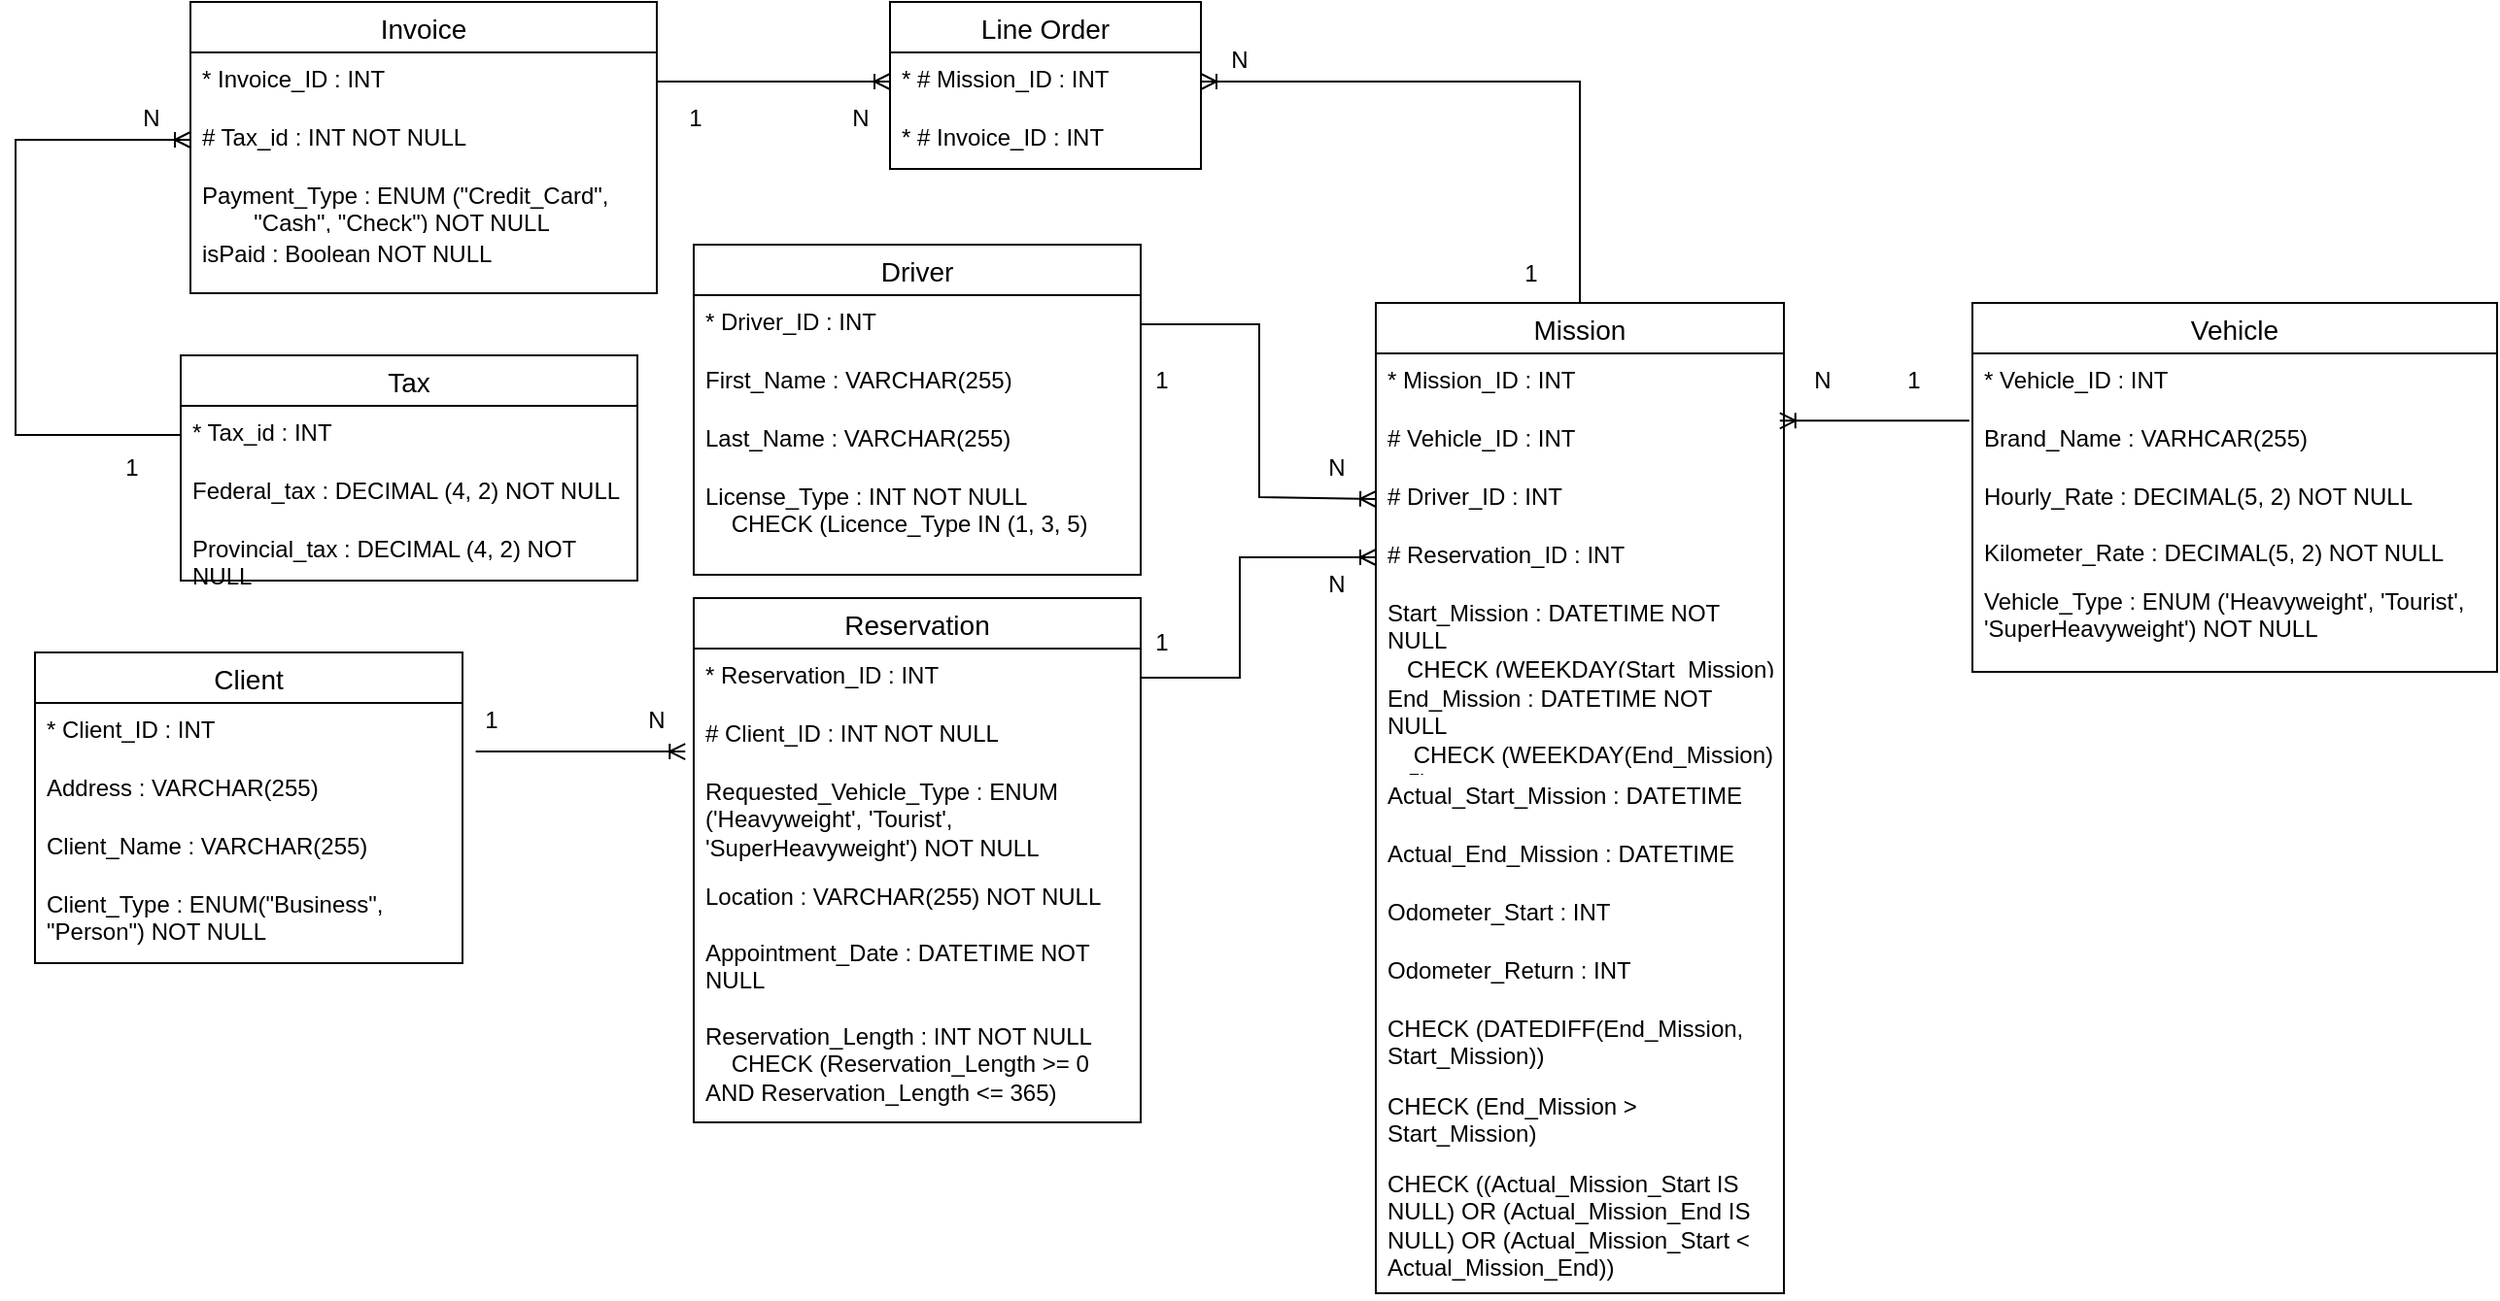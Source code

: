 <mxfile version="22.1.5" type="device">
  <diagram id="R2lEEEUBdFMjLlhIrx00" name="Page-1">
    <mxGraphModel dx="2350" dy="730" grid="1" gridSize="10" guides="1" tooltips="1" connect="1" arrows="1" fold="1" page="1" pageScale="1" pageWidth="850" pageHeight="1100" math="0" shadow="0" extFonts="Permanent Marker^https://fonts.googleapis.com/css?family=Permanent+Marker">
      <root>
        <mxCell id="0" />
        <mxCell id="1" parent="0" />
        <mxCell id="akXxFOU8DNpJ8hJ18WZi-14" value="Mission" style="swimlane;fontStyle=0;childLayout=stackLayout;horizontal=1;startSize=26;horizontalStack=0;resizeParent=1;resizeParentMax=0;resizeLast=0;collapsible=1;marginBottom=0;align=center;fontSize=14;" parent="1" vertex="1">
          <mxGeometry x="150" y="370" width="210" height="510" as="geometry" />
        </mxCell>
        <mxCell id="akXxFOU8DNpJ8hJ18WZi-15" value="* Mission_ID : INT" style="text;strokeColor=none;fillColor=none;spacingLeft=4;spacingRight=4;overflow=hidden;rotatable=0;points=[[0,0.5],[1,0.5]];portConstraint=eastwest;fontSize=12;whiteSpace=wrap;html=1;" parent="akXxFOU8DNpJ8hJ18WZi-14" vertex="1">
          <mxGeometry y="26" width="210" height="30" as="geometry" />
        </mxCell>
        <mxCell id="akXxFOU8DNpJ8hJ18WZi-16" value="&lt;div&gt;# Vehicle_ID : INT&lt;br&gt;&lt;/div&gt;" style="text;strokeColor=none;fillColor=none;spacingLeft=4;spacingRight=4;overflow=hidden;rotatable=0;points=[[0,0.5],[1,0.5]];portConstraint=eastwest;fontSize=12;whiteSpace=wrap;html=1;" parent="akXxFOU8DNpJ8hJ18WZi-14" vertex="1">
          <mxGeometry y="56" width="210" height="30" as="geometry" />
        </mxCell>
        <mxCell id="dKVeqmf3rWd-lL4ULNfH-48" value="# Driver_ID : INT" style="text;strokeColor=none;fillColor=none;spacingLeft=4;spacingRight=4;overflow=hidden;rotatable=0;points=[[0,0.5],[1,0.5]];portConstraint=eastwest;fontSize=12;whiteSpace=wrap;html=1;" parent="akXxFOU8DNpJ8hJ18WZi-14" vertex="1">
          <mxGeometry y="86" width="210" height="30" as="geometry" />
        </mxCell>
        <mxCell id="dKVeqmf3rWd-lL4ULNfH-49" value="# Reservation_ID : INT" style="text;strokeColor=none;fillColor=none;spacingLeft=4;spacingRight=4;overflow=hidden;rotatable=0;points=[[0,0.5],[1,0.5]];portConstraint=eastwest;fontSize=12;whiteSpace=wrap;html=1;" parent="akXxFOU8DNpJ8hJ18WZi-14" vertex="1">
          <mxGeometry y="116" width="210" height="30" as="geometry" />
        </mxCell>
        <mxCell id="dKVeqmf3rWd-lL4ULNfH-61" value="&lt;div&gt;Start_Mission : DATETIME NOT NULL&lt;/div&gt;&lt;div&gt;&amp;nbsp;&amp;nbsp; CHECK (WEEKDAY(Start_Mission) &amp;lt; 5)&lt;br&gt;&lt;/div&gt;" style="text;strokeColor=none;fillColor=none;spacingLeft=4;spacingRight=4;overflow=hidden;rotatable=0;points=[[0,0.5],[1,0.5]];portConstraint=eastwest;fontSize=12;whiteSpace=wrap;html=1;" parent="akXxFOU8DNpJ8hJ18WZi-14" vertex="1">
          <mxGeometry y="146" width="210" height="44" as="geometry" />
        </mxCell>
        <mxCell id="dKVeqmf3rWd-lL4ULNfH-62" value="&lt;div&gt;End_Mission : DATETIME NOT NULL&lt;/div&gt;&lt;div&gt;&amp;nbsp;&amp;nbsp;&amp;nbsp; CHECK (WEEKDAY(End_Mission) &amp;lt; 5)&lt;br&gt;&lt;/div&gt;" style="text;strokeColor=none;fillColor=none;spacingLeft=4;spacingRight=4;overflow=hidden;rotatable=0;points=[[0,0.5],[1,0.5]];portConstraint=eastwest;fontSize=12;whiteSpace=wrap;html=1;" parent="akXxFOU8DNpJ8hJ18WZi-14" vertex="1">
          <mxGeometry y="190" width="210" height="50" as="geometry" />
        </mxCell>
        <mxCell id="S5_aVqYSwiM6wcFeoej1-1" value="Actual_Start_Mission : DATETIME" style="text;strokeColor=none;fillColor=none;spacingLeft=4;spacingRight=4;overflow=hidden;rotatable=0;points=[[0,0.5],[1,0.5]];portConstraint=eastwest;fontSize=12;whiteSpace=wrap;html=1;" parent="akXxFOU8DNpJ8hJ18WZi-14" vertex="1">
          <mxGeometry y="240" width="210" height="30" as="geometry" />
        </mxCell>
        <mxCell id="S5_aVqYSwiM6wcFeoej1-2" value="Actual_End_Mission : DATETIME" style="text;strokeColor=none;fillColor=none;spacingLeft=4;spacingRight=4;overflow=hidden;rotatable=0;points=[[0,0.5],[1,0.5]];portConstraint=eastwest;fontSize=12;whiteSpace=wrap;html=1;" parent="akXxFOU8DNpJ8hJ18WZi-14" vertex="1">
          <mxGeometry y="270" width="210" height="30" as="geometry" />
        </mxCell>
        <mxCell id="dKVeqmf3rWd-lL4ULNfH-63" value="Odometer_Start : INT" style="text;strokeColor=none;fillColor=none;spacingLeft=4;spacingRight=4;overflow=hidden;rotatable=0;points=[[0,0.5],[1,0.5]];portConstraint=eastwest;fontSize=12;whiteSpace=wrap;html=1;" parent="akXxFOU8DNpJ8hJ18WZi-14" vertex="1">
          <mxGeometry y="300" width="210" height="30" as="geometry" />
        </mxCell>
        <mxCell id="dKVeqmf3rWd-lL4ULNfH-64" value="Odometer_Return : INT" style="text;strokeColor=none;fillColor=none;spacingLeft=4;spacingRight=4;overflow=hidden;rotatable=0;points=[[0,0.5],[1,0.5]];portConstraint=eastwest;fontSize=12;whiteSpace=wrap;html=1;" parent="akXxFOU8DNpJ8hJ18WZi-14" vertex="1">
          <mxGeometry y="330" width="210" height="30" as="geometry" />
        </mxCell>
        <mxCell id="e5wr0-0nrNTTmGr7M1DS-4" value="CHECK (DATEDIFF(End_Mission, Start_Mission))" style="text;strokeColor=none;fillColor=none;spacingLeft=4;spacingRight=4;overflow=hidden;rotatable=0;points=[[0,0.5],[1,0.5]];portConstraint=eastwest;fontSize=12;whiteSpace=wrap;html=1;" vertex="1" parent="akXxFOU8DNpJ8hJ18WZi-14">
          <mxGeometry y="360" width="210" height="40" as="geometry" />
        </mxCell>
        <mxCell id="e5wr0-0nrNTTmGr7M1DS-5" value="CHECK (End_Mission &amp;gt; Start_Mission)" style="text;strokeColor=none;fillColor=none;spacingLeft=4;spacingRight=4;overflow=hidden;rotatable=0;points=[[0,0.5],[1,0.5]];portConstraint=eastwest;fontSize=12;whiteSpace=wrap;html=1;" vertex="1" parent="akXxFOU8DNpJ8hJ18WZi-14">
          <mxGeometry y="400" width="210" height="40" as="geometry" />
        </mxCell>
        <mxCell id="e5wr0-0nrNTTmGr7M1DS-6" value="CHECK ((Actual_Mission_Start IS NULL) OR (Actual_Mission_End IS NULL) OR (Actual_Mission_Start &amp;lt; Actual_Mission_End)) " style="text;strokeColor=none;fillColor=none;spacingLeft=4;spacingRight=4;overflow=hidden;rotatable=0;points=[[0,0.5],[1,0.5]];portConstraint=eastwest;fontSize=12;whiteSpace=wrap;html=1;" vertex="1" parent="akXxFOU8DNpJ8hJ18WZi-14">
          <mxGeometry y="440" width="210" height="70" as="geometry" />
        </mxCell>
        <mxCell id="akXxFOU8DNpJ8hJ18WZi-25" value="Driver" style="swimlane;fontStyle=0;childLayout=stackLayout;horizontal=1;startSize=26;horizontalStack=0;resizeParent=1;resizeParentMax=0;resizeLast=0;collapsible=1;marginBottom=0;align=center;fontSize=14;" parent="1" vertex="1">
          <mxGeometry x="-201" y="340" width="230" height="170" as="geometry" />
        </mxCell>
        <mxCell id="akXxFOU8DNpJ8hJ18WZi-26" value="* Driver_ID : INT" style="text;strokeColor=none;fillColor=none;spacingLeft=4;spacingRight=4;overflow=hidden;rotatable=0;points=[[0,0.5],[1,0.5]];portConstraint=eastwest;fontSize=12;whiteSpace=wrap;html=1;" parent="akXxFOU8DNpJ8hJ18WZi-25" vertex="1">
          <mxGeometry y="26" width="230" height="30" as="geometry" />
        </mxCell>
        <mxCell id="oXsoJv8cmBUGQ4QZ2bJ9-38" value="First_Name : VARCHAR(255)" style="text;strokeColor=none;fillColor=none;spacingLeft=4;spacingRight=4;overflow=hidden;rotatable=0;points=[[0,0.5],[1,0.5]];portConstraint=eastwest;fontSize=12;whiteSpace=wrap;html=1;" parent="akXxFOU8DNpJ8hJ18WZi-25" vertex="1">
          <mxGeometry y="56" width="230" height="30" as="geometry" />
        </mxCell>
        <mxCell id="oXsoJv8cmBUGQ4QZ2bJ9-39" value="Last_Name : VARCHAR(255)" style="text;strokeColor=none;fillColor=none;spacingLeft=4;spacingRight=4;overflow=hidden;rotatable=0;points=[[0,0.5],[1,0.5]];portConstraint=eastwest;fontSize=12;whiteSpace=wrap;html=1;" parent="akXxFOU8DNpJ8hJ18WZi-25" vertex="1">
          <mxGeometry y="86" width="230" height="30" as="geometry" />
        </mxCell>
        <mxCell id="oXsoJv8cmBUGQ4QZ2bJ9-40" value="&lt;div&gt;License_Type : INT NOT NULL&lt;br&gt;&lt;/div&gt;&lt;div&gt;&amp;nbsp;&amp;nbsp;&amp;nbsp; CHECK (Licence_Type IN (1, 3, 5)&lt;br&gt;&lt;/div&gt;" style="text;strokeColor=none;fillColor=none;spacingLeft=4;spacingRight=4;overflow=hidden;rotatable=0;points=[[0,0.5],[1,0.5]];portConstraint=eastwest;fontSize=12;whiteSpace=wrap;html=1;" parent="akXxFOU8DNpJ8hJ18WZi-25" vertex="1">
          <mxGeometry y="116" width="230" height="54" as="geometry" />
        </mxCell>
        <mxCell id="akXxFOU8DNpJ8hJ18WZi-30" value="Client" style="swimlane;fontStyle=0;childLayout=stackLayout;horizontal=1;startSize=26;horizontalStack=0;resizeParent=1;resizeParentMax=0;resizeLast=0;collapsible=1;marginBottom=0;align=center;fontSize=14;" parent="1" vertex="1">
          <mxGeometry x="-540" y="550" width="220" height="160" as="geometry" />
        </mxCell>
        <mxCell id="akXxFOU8DNpJ8hJ18WZi-31" value="* Client_ID : INT" style="text;strokeColor=none;fillColor=none;spacingLeft=4;spacingRight=4;overflow=hidden;rotatable=0;points=[[0,0.5],[1,0.5]];portConstraint=eastwest;fontSize=12;whiteSpace=wrap;html=1;" parent="akXxFOU8DNpJ8hJ18WZi-30" vertex="1">
          <mxGeometry y="26" width="220" height="30" as="geometry" />
        </mxCell>
        <mxCell id="oXsoJv8cmBUGQ4QZ2bJ9-37" value="Address : VARCHAR(255)" style="text;strokeColor=none;fillColor=none;spacingLeft=4;spacingRight=4;overflow=hidden;rotatable=0;points=[[0,0.5],[1,0.5]];portConstraint=eastwest;fontSize=12;whiteSpace=wrap;html=1;" parent="akXxFOU8DNpJ8hJ18WZi-30" vertex="1">
          <mxGeometry y="56" width="220" height="30" as="geometry" />
        </mxCell>
        <mxCell id="e5wr0-0nrNTTmGr7M1DS-2" value="Client_Name : VARCHAR(255)" style="text;strokeColor=none;fillColor=none;spacingLeft=4;spacingRight=4;overflow=hidden;rotatable=0;points=[[0,0.5],[1,0.5]];portConstraint=eastwest;fontSize=12;whiteSpace=wrap;html=1;" vertex="1" parent="akXxFOU8DNpJ8hJ18WZi-30">
          <mxGeometry y="86" width="220" height="30" as="geometry" />
        </mxCell>
        <mxCell id="oXsoJv8cmBUGQ4QZ2bJ9-26" value="Client_Type : ENUM(&quot;Business&quot;, &quot;Person&quot;) NOT NULL" style="text;strokeColor=none;fillColor=none;spacingLeft=4;spacingRight=4;overflow=hidden;rotatable=0;points=[[0,0.5],[1,0.5]];portConstraint=eastwest;fontSize=12;whiteSpace=wrap;html=1;" parent="akXxFOU8DNpJ8hJ18WZi-30" vertex="1">
          <mxGeometry y="116" width="220" height="44" as="geometry" />
        </mxCell>
        <mxCell id="HXT0rlTHmQGawke6wT0S-26" value="Line Order" style="swimlane;fontStyle=0;childLayout=stackLayout;horizontal=1;startSize=26;horizontalStack=0;resizeParent=1;resizeParentMax=0;resizeLast=0;collapsible=1;marginBottom=0;align=center;fontSize=14;" parent="1" vertex="1">
          <mxGeometry x="-100" y="215" width="160" height="86" as="geometry" />
        </mxCell>
        <mxCell id="HXT0rlTHmQGawke6wT0S-27" value="* # Mission_ID : INT" style="text;strokeColor=none;fillColor=none;spacingLeft=4;spacingRight=4;overflow=hidden;rotatable=0;points=[[0,0.5],[1,0.5]];portConstraint=eastwest;fontSize=12;whiteSpace=wrap;html=1;" parent="HXT0rlTHmQGawke6wT0S-26" vertex="1">
          <mxGeometry y="26" width="160" height="30" as="geometry" />
        </mxCell>
        <mxCell id="HXT0rlTHmQGawke6wT0S-28" value="* # Invoice_ID : INT" style="text;strokeColor=none;fillColor=none;spacingLeft=4;spacingRight=4;overflow=hidden;rotatable=0;points=[[0,0.5],[1,0.5]];portConstraint=eastwest;fontSize=12;whiteSpace=wrap;html=1;" parent="HXT0rlTHmQGawke6wT0S-26" vertex="1">
          <mxGeometry y="56" width="160" height="30" as="geometry" />
        </mxCell>
        <mxCell id="HXT0rlTHmQGawke6wT0S-30" value="Invoice" style="swimlane;fontStyle=0;childLayout=stackLayout;horizontal=1;startSize=26;horizontalStack=0;resizeParent=1;resizeParentMax=0;resizeLast=0;collapsible=1;marginBottom=0;align=center;fontSize=14;" parent="1" vertex="1">
          <mxGeometry x="-460" y="215" width="240" height="150" as="geometry" />
        </mxCell>
        <mxCell id="HXT0rlTHmQGawke6wT0S-31" value="* Invoice_ID : INT" style="text;strokeColor=none;fillColor=none;spacingLeft=4;spacingRight=4;overflow=hidden;rotatable=0;points=[[0,0.5],[1,0.5]];portConstraint=eastwest;fontSize=12;whiteSpace=wrap;html=1;" parent="HXT0rlTHmQGawke6wT0S-30" vertex="1">
          <mxGeometry y="26" width="240" height="30" as="geometry" />
        </mxCell>
        <mxCell id="dKVeqmf3rWd-lL4ULNfH-33" value="# Tax_id : INT NOT NULL" style="text;strokeColor=none;fillColor=none;spacingLeft=4;spacingRight=4;overflow=hidden;rotatable=0;points=[[0,0.5],[1,0.5]];portConstraint=eastwest;fontSize=12;whiteSpace=wrap;html=1;" parent="HXT0rlTHmQGawke6wT0S-30" vertex="1">
          <mxGeometry y="56" width="240" height="30" as="geometry" />
        </mxCell>
        <mxCell id="HXT0rlTHmQGawke6wT0S-32" value="Payment_Type : ENUM (&quot;Credit_Card&quot;, &lt;span style=&quot;white-space: pre;&quot;&gt;&#x9;&lt;/span&gt;&quot;Cash&quot;, &quot;Check&quot;) NOT NULL" style="text;strokeColor=none;fillColor=none;spacingLeft=4;spacingRight=4;overflow=hidden;rotatable=0;points=[[0,0.5],[1,0.5]];portConstraint=eastwest;fontSize=12;whiteSpace=wrap;html=1;" parent="HXT0rlTHmQGawke6wT0S-30" vertex="1">
          <mxGeometry y="86" width="240" height="30" as="geometry" />
        </mxCell>
        <mxCell id="HXT0rlTHmQGawke6wT0S-33" value="isPaid : Boolean NOT NULL" style="text;strokeColor=none;fillColor=none;spacingLeft=4;spacingRight=4;overflow=hidden;rotatable=0;points=[[0,0.5],[1,0.5]];portConstraint=eastwest;fontSize=12;whiteSpace=wrap;html=1;" parent="HXT0rlTHmQGawke6wT0S-30" vertex="1">
          <mxGeometry y="116" width="240" height="34" as="geometry" />
        </mxCell>
        <mxCell id="HXT0rlTHmQGawke6wT0S-34" value="" style="fontSize=12;html=1;endArrow=ERoneToMany;rounded=0;exitX=0.5;exitY=0;exitDx=0;exitDy=0;entryX=1;entryY=0.5;entryDx=0;entryDy=0;" parent="1" source="akXxFOU8DNpJ8hJ18WZi-14" target="HXT0rlTHmQGawke6wT0S-27" edge="1">
          <mxGeometry width="100" height="100" relative="1" as="geometry">
            <mxPoint x="230" y="300" as="sourcePoint" />
            <mxPoint x="100" y="280" as="targetPoint" />
            <Array as="points">
              <mxPoint x="255" y="256" />
            </Array>
          </mxGeometry>
        </mxCell>
        <mxCell id="HXT0rlTHmQGawke6wT0S-35" value="" style="fontSize=12;html=1;endArrow=ERoneToMany;rounded=0;exitX=1;exitY=0.5;exitDx=0;exitDy=0;entryX=0;entryY=0.5;entryDx=0;entryDy=0;" parent="1" source="HXT0rlTHmQGawke6wT0S-31" target="HXT0rlTHmQGawke6wT0S-27" edge="1">
          <mxGeometry width="100" height="100" relative="1" as="geometry">
            <mxPoint x="-120" y="330" as="sourcePoint" />
            <mxPoint x="-120" y="208" as="targetPoint" />
          </mxGeometry>
        </mxCell>
        <mxCell id="HXT0rlTHmQGawke6wT0S-40" value="Reservation" style="swimlane;fontStyle=0;childLayout=stackLayout;horizontal=1;startSize=26;horizontalStack=0;resizeParent=1;resizeParentMax=0;resizeLast=0;collapsible=1;marginBottom=0;align=center;fontSize=14;" parent="1" vertex="1">
          <mxGeometry x="-201" y="522" width="230" height="270" as="geometry" />
        </mxCell>
        <mxCell id="dKVeqmf3rWd-lL4ULNfH-50" value="* Reservation_ID : INT" style="text;strokeColor=none;fillColor=none;spacingLeft=4;spacingRight=4;overflow=hidden;rotatable=0;points=[[0,0.5],[1,0.5]];portConstraint=eastwest;fontSize=12;whiteSpace=wrap;html=1;" parent="HXT0rlTHmQGawke6wT0S-40" vertex="1">
          <mxGeometry y="26" width="230" height="30" as="geometry" />
        </mxCell>
        <mxCell id="HXT0rlTHmQGawke6wT0S-41" value="# Client_ID : INT NOT NULL" style="text;strokeColor=none;fillColor=none;spacingLeft=4;spacingRight=4;overflow=hidden;rotatable=0;points=[[0,0.5],[1,0.5]];portConstraint=eastwest;fontSize=12;whiteSpace=wrap;html=1;" parent="HXT0rlTHmQGawke6wT0S-40" vertex="1">
          <mxGeometry y="56" width="230" height="30" as="geometry" />
        </mxCell>
        <mxCell id="HXT0rlTHmQGawke6wT0S-42" value="Requested_Vehicle_Type : ENUM (&#39;Heavyweight&#39;, &#39;Tourist&#39;, &#39;SuperHeavyweight&#39;) NOT NULL" style="text;strokeColor=none;fillColor=none;spacingLeft=4;spacingRight=4;overflow=hidden;rotatable=0;points=[[0,0.5],[1,0.5]];portConstraint=eastwest;fontSize=12;whiteSpace=wrap;html=1;" parent="HXT0rlTHmQGawke6wT0S-40" vertex="1">
          <mxGeometry y="86" width="230" height="54" as="geometry" />
        </mxCell>
        <mxCell id="HXT0rlTHmQGawke6wT0S-43" value="&lt;div&gt;Location : VARCHAR(255) NOT NULL&lt;br&gt;&lt;/div&gt;&lt;div&gt;&lt;br&gt;&lt;/div&gt;&lt;div&gt;Appointment_Date : DATETIME NOT NULL&lt;br&gt;&lt;/div&gt;&lt;div&gt;&lt;br&gt;&lt;/div&gt;&lt;div&gt;Reservation_Length : INT NOT NULL&lt;br&gt;&lt;/div&gt;&lt;div&gt;&amp;nbsp;&amp;nbsp;&amp;nbsp; CHECK (Reservation_Length &amp;gt;= 0 AND Reservation_Length &amp;lt;= 365)&lt;br&gt;&lt;/div&gt;&lt;div&gt;&lt;br&gt;&lt;/div&gt;&lt;div&gt;&lt;br&gt;&lt;/div&gt;" style="text;strokeColor=none;fillColor=none;spacingLeft=4;spacingRight=4;overflow=hidden;rotatable=0;points=[[0,0.5],[1,0.5]];portConstraint=eastwest;fontSize=12;whiteSpace=wrap;html=1;" parent="HXT0rlTHmQGawke6wT0S-40" vertex="1">
          <mxGeometry y="140" width="230" height="130" as="geometry" />
        </mxCell>
        <mxCell id="9CHubEAWElx0CJi55Ytn-6" value="Tax" style="swimlane;fontStyle=0;childLayout=stackLayout;horizontal=1;startSize=26;horizontalStack=0;resizeParent=1;resizeParentMax=0;resizeLast=0;collapsible=1;marginBottom=0;align=center;fontSize=14;" parent="1" vertex="1">
          <mxGeometry x="-465" y="397" width="235" height="116" as="geometry" />
        </mxCell>
        <mxCell id="9CHubEAWElx0CJi55Ytn-7" value="* Tax_id : INT" style="text;strokeColor=none;fillColor=none;spacingLeft=4;spacingRight=4;overflow=hidden;rotatable=0;points=[[0,0.5],[1,0.5]];portConstraint=eastwest;fontSize=12;whiteSpace=wrap;html=1;" parent="9CHubEAWElx0CJi55Ytn-6" vertex="1">
          <mxGeometry y="26" width="235" height="30" as="geometry" />
        </mxCell>
        <mxCell id="9CHubEAWElx0CJi55Ytn-8" value="Federal_tax : DECIMAL (4, 2) NOT NULL" style="text;strokeColor=none;fillColor=none;spacingLeft=4;spacingRight=4;overflow=hidden;rotatable=0;points=[[0,0.5],[1,0.5]];portConstraint=eastwest;fontSize=12;whiteSpace=wrap;html=1;" parent="9CHubEAWElx0CJi55Ytn-6" vertex="1">
          <mxGeometry y="56" width="235" height="30" as="geometry" />
        </mxCell>
        <mxCell id="9CHubEAWElx0CJi55Ytn-9" value="Provincial_tax : DECIMAL (4, 2) NOT NULL" style="text;strokeColor=none;fillColor=none;spacingLeft=4;spacingRight=4;overflow=hidden;rotatable=0;points=[[0,0.5],[1,0.5]];portConstraint=eastwest;fontSize=12;whiteSpace=wrap;html=1;" parent="9CHubEAWElx0CJi55Ytn-6" vertex="1">
          <mxGeometry y="86" width="235" height="30" as="geometry" />
        </mxCell>
        <mxCell id="9CHubEAWElx0CJi55Ytn-10" value="" style="fontSize=12;html=1;endArrow=ERoneToMany;rounded=0;exitX=0;exitY=0.5;exitDx=0;exitDy=0;entryX=0;entryY=0.5;entryDx=0;entryDy=0;" parent="1" source="9CHubEAWElx0CJi55Ytn-7" target="dKVeqmf3rWd-lL4ULNfH-33" edge="1">
          <mxGeometry width="100" height="100" relative="1" as="geometry">
            <mxPoint x="-340" y="400" as="sourcePoint" />
            <mxPoint x="-550" y="290" as="targetPoint" />
            <Array as="points">
              <mxPoint x="-550" y="438" />
              <mxPoint x="-550" y="286" />
            </Array>
          </mxGeometry>
        </mxCell>
        <mxCell id="dKVeqmf3rWd-lL4ULNfH-1" value="1" style="text;html=1;strokeColor=none;fillColor=none;align=center;verticalAlign=middle;whiteSpace=wrap;rounded=0;" parent="1" vertex="1">
          <mxGeometry x="10" y="395" width="60" height="30" as="geometry" />
        </mxCell>
        <mxCell id="dKVeqmf3rWd-lL4ULNfH-2" value="N" style="text;html=1;strokeColor=none;fillColor=none;align=center;verticalAlign=middle;whiteSpace=wrap;rounded=0;" parent="1" vertex="1">
          <mxGeometry x="100" y="440" width="60" height="30" as="geometry" />
        </mxCell>
        <mxCell id="dKVeqmf3rWd-lL4ULNfH-9" value="" style="fontSize=12;html=1;endArrow=ERoneToMany;rounded=0;entryX=0.99;entryY=0.156;entryDx=0;entryDy=0;entryPerimeter=0;exitX=-0.006;exitY=0.156;exitDx=0;exitDy=0;exitPerimeter=0;" parent="1" source="dKVeqmf3rWd-lL4ULNfH-16" target="akXxFOU8DNpJ8hJ18WZi-16" edge="1">
          <mxGeometry width="100" height="100" relative="1" as="geometry">
            <mxPoint x="370" y="431" as="sourcePoint" />
            <mxPoint x="320" y="436" as="targetPoint" />
            <Array as="points" />
          </mxGeometry>
        </mxCell>
        <mxCell id="dKVeqmf3rWd-lL4ULNfH-14" value="Vehicle" style="swimlane;fontStyle=0;childLayout=stackLayout;horizontal=1;startSize=26;horizontalStack=0;resizeParent=1;resizeParentMax=0;resizeLast=0;collapsible=1;marginBottom=0;align=center;fontSize=14;" parent="1" vertex="1">
          <mxGeometry x="457" y="370" width="270" height="190" as="geometry" />
        </mxCell>
        <mxCell id="dKVeqmf3rWd-lL4ULNfH-15" value="* Vehicle_ID : INT" style="text;strokeColor=none;fillColor=none;spacingLeft=4;spacingRight=4;overflow=hidden;rotatable=0;points=[[0,0.5],[1,0.5]];portConstraint=eastwest;fontSize=12;whiteSpace=wrap;html=1;" parent="dKVeqmf3rWd-lL4ULNfH-14" vertex="1">
          <mxGeometry y="26" width="270" height="30" as="geometry" />
        </mxCell>
        <mxCell id="dKVeqmf3rWd-lL4ULNfH-16" value="Brand_Name : VARHCAR(255)" style="text;strokeColor=none;fillColor=none;spacingLeft=4;spacingRight=4;overflow=hidden;rotatable=0;points=[[0,0.5],[1,0.5]];portConstraint=eastwest;fontSize=12;whiteSpace=wrap;html=1;" parent="dKVeqmf3rWd-lL4ULNfH-14" vertex="1">
          <mxGeometry y="56" width="270" height="30" as="geometry" />
        </mxCell>
        <mxCell id="dKVeqmf3rWd-lL4ULNfH-17" value="&lt;div&gt;Hourly_Rate : DECIMAL(5, 2) NOT NULL&lt;br&gt;&lt;/div&gt;&lt;div&gt;&lt;br&gt;&lt;/div&gt;&lt;div&gt;Kilometer_Rate : DECIMAL(5, 2) NOT NULL&lt;/div&gt;" style="text;strokeColor=none;fillColor=none;spacingLeft=4;spacingRight=4;overflow=hidden;rotatable=0;points=[[0,0.5],[1,0.5]];portConstraint=eastwest;fontSize=12;whiteSpace=wrap;html=1;" parent="dKVeqmf3rWd-lL4ULNfH-14" vertex="1">
          <mxGeometry y="86" width="270" height="54" as="geometry" />
        </mxCell>
        <mxCell id="cnez0KZvqOnVUFTonsYX-17" value="Vehicle_Type : ENUM (&#39;Heavyweight&#39;, &#39;Tourist&#39;, &#39;SuperHeavyweight&#39;) NOT NULL" style="text;strokeColor=none;fillColor=none;spacingLeft=4;spacingRight=4;overflow=hidden;rotatable=0;points=[[0,0.5],[1,0.5]];portConstraint=eastwest;fontSize=12;whiteSpace=wrap;html=1;" parent="dKVeqmf3rWd-lL4ULNfH-14" vertex="1">
          <mxGeometry y="140" width="270" height="50" as="geometry" />
        </mxCell>
        <mxCell id="dKVeqmf3rWd-lL4ULNfH-20" value="N" style="text;html=1;strokeColor=none;fillColor=none;align=center;verticalAlign=middle;whiteSpace=wrap;rounded=0;" parent="1" vertex="1">
          <mxGeometry x="350" y="390" width="60" height="40" as="geometry" />
        </mxCell>
        <mxCell id="dKVeqmf3rWd-lL4ULNfH-21" value="1" style="text;html=1;strokeColor=none;fillColor=none;align=center;verticalAlign=middle;whiteSpace=wrap;rounded=0;" parent="1" vertex="1">
          <mxGeometry x="397" y="395" width="60" height="30" as="geometry" />
        </mxCell>
        <mxCell id="dKVeqmf3rWd-lL4ULNfH-23" value="1" style="text;html=1;strokeColor=none;fillColor=none;align=center;verticalAlign=middle;whiteSpace=wrap;rounded=0;" parent="1" vertex="1">
          <mxGeometry x="200" y="340" width="60" height="30" as="geometry" />
        </mxCell>
        <mxCell id="dKVeqmf3rWd-lL4ULNfH-24" value="N" style="text;html=1;strokeColor=none;fillColor=none;align=center;verticalAlign=middle;whiteSpace=wrap;rounded=0;" parent="1" vertex="1">
          <mxGeometry x="50" y="230" width="60" height="30" as="geometry" />
        </mxCell>
        <mxCell id="dKVeqmf3rWd-lL4ULNfH-28" value="N" style="text;html=1;strokeColor=none;fillColor=none;align=center;verticalAlign=middle;whiteSpace=wrap;rounded=0;" parent="1" vertex="1">
          <mxGeometry x="-145" y="260" width="60" height="30" as="geometry" />
        </mxCell>
        <mxCell id="dKVeqmf3rWd-lL4ULNfH-30" value="1" style="text;html=1;strokeColor=none;fillColor=none;align=center;verticalAlign=middle;whiteSpace=wrap;rounded=0;" parent="1" vertex="1">
          <mxGeometry x="-230" y="260" width="60" height="30" as="geometry" />
        </mxCell>
        <mxCell id="dKVeqmf3rWd-lL4ULNfH-34" value="N" style="text;html=1;strokeColor=none;fillColor=none;align=center;verticalAlign=middle;whiteSpace=wrap;rounded=0;" parent="1" vertex="1">
          <mxGeometry x="-510" y="260" width="60" height="30" as="geometry" />
        </mxCell>
        <mxCell id="dKVeqmf3rWd-lL4ULNfH-40" value="1" style="text;html=1;strokeColor=none;fillColor=none;align=center;verticalAlign=middle;whiteSpace=wrap;rounded=0;" parent="1" vertex="1">
          <mxGeometry x="-520" y="440" width="60" height="30" as="geometry" />
        </mxCell>
        <mxCell id="dKVeqmf3rWd-lL4ULNfH-51" value="" style="fontSize=12;html=1;endArrow=ERoneToMany;rounded=0;exitX=1;exitY=0.5;exitDx=0;exitDy=0;entryX=0;entryY=0.5;entryDx=0;entryDy=0;" parent="1" source="dKVeqmf3rWd-lL4ULNfH-50" target="dKVeqmf3rWd-lL4ULNfH-49" edge="1">
          <mxGeometry width="100" height="100" relative="1" as="geometry">
            <mxPoint x="171" y="660" as="sourcePoint" />
            <mxPoint x="80" y="570" as="targetPoint" />
            <Array as="points">
              <mxPoint x="80" y="563" />
              <mxPoint x="80" y="501" />
            </Array>
          </mxGeometry>
        </mxCell>
        <mxCell id="dKVeqmf3rWd-lL4ULNfH-52" value="1" style="text;html=1;strokeColor=none;fillColor=none;align=center;verticalAlign=middle;whiteSpace=wrap;rounded=0;" parent="1" vertex="1">
          <mxGeometry x="10" y="530" width="60" height="30" as="geometry" />
        </mxCell>
        <mxCell id="dKVeqmf3rWd-lL4ULNfH-55" value="N" style="text;html=1;strokeColor=none;fillColor=none;align=center;verticalAlign=middle;whiteSpace=wrap;rounded=0;" parent="1" vertex="1">
          <mxGeometry x="100" y="500" width="60" height="30" as="geometry" />
        </mxCell>
        <mxCell id="dKVeqmf3rWd-lL4ULNfH-58" value="" style="fontSize=12;html=1;endArrow=ERoneToMany;rounded=0;entryX=-0.019;entryY=0.767;entryDx=0;entryDy=0;entryPerimeter=0;exitX=1.031;exitY=-0.166;exitDx=0;exitDy=0;exitPerimeter=0;" parent="1" source="oXsoJv8cmBUGQ4QZ2bJ9-37" target="HXT0rlTHmQGawke6wT0S-41" edge="1">
          <mxGeometry width="100" height="100" relative="1" as="geometry">
            <mxPoint x="-320" y="600" as="sourcePoint" />
            <mxPoint x="-210" y="600" as="targetPoint" />
          </mxGeometry>
        </mxCell>
        <mxCell id="dKVeqmf3rWd-lL4ULNfH-67" value="1" style="text;html=1;strokeColor=none;fillColor=none;align=center;verticalAlign=middle;whiteSpace=wrap;rounded=0;" parent="1" vertex="1">
          <mxGeometry x="-335" y="570" width="60" height="30" as="geometry" />
        </mxCell>
        <mxCell id="dKVeqmf3rWd-lL4ULNfH-68" value="N" style="text;html=1;strokeColor=none;fillColor=none;align=center;verticalAlign=middle;whiteSpace=wrap;rounded=0;" parent="1" vertex="1">
          <mxGeometry x="-250" y="570" width="60" height="30" as="geometry" />
        </mxCell>
        <mxCell id="oXsoJv8cmBUGQ4QZ2bJ9-44" value="" style="fontSize=12;html=1;endArrow=ERoneToMany;rounded=0;exitX=1;exitY=0.5;exitDx=0;exitDy=0;entryX=0;entryY=0.5;entryDx=0;entryDy=0;" parent="1" source="akXxFOU8DNpJ8hJ18WZi-26" target="dKVeqmf3rWd-lL4ULNfH-48" edge="1">
          <mxGeometry width="100" height="100" relative="1" as="geometry">
            <mxPoint x="-80" y="412" as="sourcePoint" />
            <mxPoint x="130" y="460" as="targetPoint" />
            <Array as="points">
              <mxPoint x="90" y="381" />
              <mxPoint x="90" y="470" />
            </Array>
          </mxGeometry>
        </mxCell>
      </root>
    </mxGraphModel>
  </diagram>
</mxfile>
